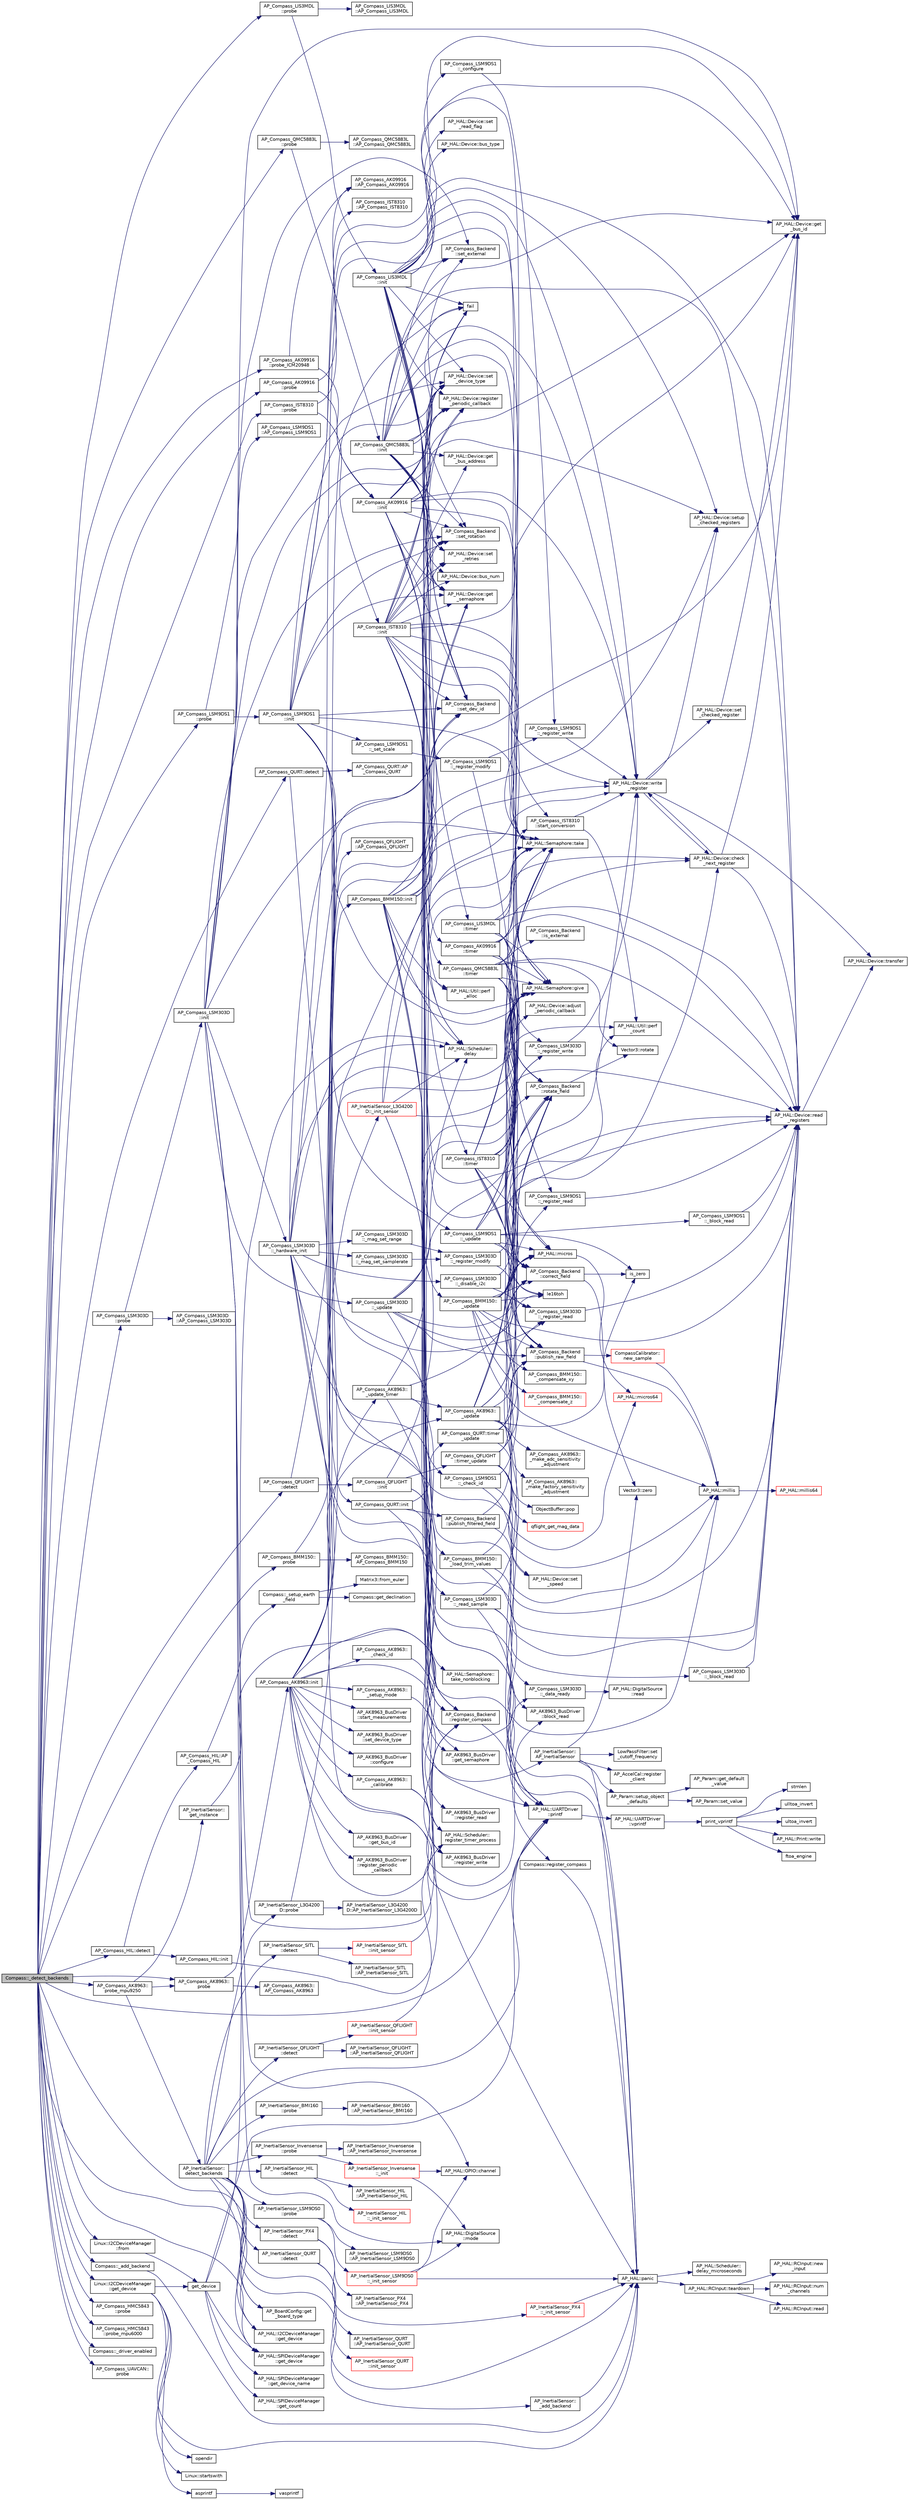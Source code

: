 digraph "Compass::_detect_backends"
{
 // INTERACTIVE_SVG=YES
  edge [fontname="Helvetica",fontsize="10",labelfontname="Helvetica",labelfontsize="10"];
  node [fontname="Helvetica",fontsize="10",shape=record];
  rankdir="LR";
  Node1 [label="Compass::_detect_backends",height=0.2,width=0.4,color="black", fillcolor="grey75", style="filled", fontcolor="black"];
  Node1 -> Node2 [color="midnightblue",fontsize="10",style="solid",fontname="Helvetica"];
  Node2 [label="Compass::_add_backend",height=0.2,width=0.4,color="black", fillcolor="white", style="filled",URL="$classCompass.html#ab943e9f79e8df83f2f125d1b025e7d0d"];
  Node2 -> Node3 [color="midnightblue",fontsize="10",style="solid",fontname="Helvetica"];
  Node3 [label="AP_HAL::panic",height=0.2,width=0.4,color="black", fillcolor="white", style="filled",URL="$namespaceAP__HAL.html#a71832f03d849a0c088f04fc98d3c8143"];
  Node3 -> Node4 [color="midnightblue",fontsize="10",style="solid",fontname="Helvetica"];
  Node4 [label="AP_HAL::RCInput::teardown",height=0.2,width=0.4,color="black", fillcolor="white", style="filled",URL="$classAP__HAL_1_1RCInput.html#a2bea13d38f2b9ae8bf5193a3a69f0a31"];
  Node4 -> Node5 [color="midnightblue",fontsize="10",style="solid",fontname="Helvetica"];
  Node5 [label="AP_HAL::RCInput::new\l_input",height=0.2,width=0.4,color="black", fillcolor="white", style="filled",URL="$classAP__HAL_1_1RCInput.html#aee1fade33080edef83dd7db0fad0f7da"];
  Node4 -> Node6 [color="midnightblue",fontsize="10",style="solid",fontname="Helvetica"];
  Node6 [label="AP_HAL::RCInput::num\l_channels",height=0.2,width=0.4,color="black", fillcolor="white", style="filled",URL="$classAP__HAL_1_1RCInput.html#ae55f959c6115c1f41783af3a2b6c4fcd"];
  Node4 -> Node7 [color="midnightblue",fontsize="10",style="solid",fontname="Helvetica"];
  Node7 [label="AP_HAL::RCInput::read",height=0.2,width=0.4,color="black", fillcolor="white", style="filled",URL="$classAP__HAL_1_1RCInput.html#a078fd7e6d2e6a899009ec674a8e03498"];
  Node3 -> Node8 [color="midnightblue",fontsize="10",style="solid",fontname="Helvetica"];
  Node8 [label="AP_HAL::Scheduler::\ldelay_microseconds",height=0.2,width=0.4,color="black", fillcolor="white", style="filled",URL="$classAP__HAL_1_1Scheduler.html#a78c4f1b1f192ac1c99544b6cc8f099b0"];
  Node1 -> Node9 [color="midnightblue",fontsize="10",style="solid",fontname="Helvetica"];
  Node9 [label="AP_Compass_HIL::detect",height=0.2,width=0.4,color="black", fillcolor="white", style="filled",URL="$classAP__Compass__HIL.html#ae4ae94f11b8c05de50076d85fbcef0f1"];
  Node9 -> Node10 [color="midnightblue",fontsize="10",style="solid",fontname="Helvetica"];
  Node10 [label="AP_Compass_HIL::AP\l_Compass_HIL",height=0.2,width=0.4,color="black", fillcolor="white", style="filled",URL="$classAP__Compass__HIL.html#a8f91dff3fcb563128bb78488edf074e5"];
  Node10 -> Node11 [color="midnightblue",fontsize="10",style="solid",fontname="Helvetica"];
  Node11 [label="Compass::_setup_earth\l_field",height=0.2,width=0.4,color="black", fillcolor="white", style="filled",URL="$classCompass.html#a0bc30e897c2c0c412120e1b1337bd1cb"];
  Node11 -> Node12 [color="midnightblue",fontsize="10",style="solid",fontname="Helvetica"];
  Node12 [label="Matrix3::from_euler",height=0.2,width=0.4,color="black", fillcolor="white", style="filled",URL="$classMatrix3.html#a62587bd216436f09f06b9e1330f84bc0"];
  Node11 -> Node13 [color="midnightblue",fontsize="10",style="solid",fontname="Helvetica"];
  Node13 [label="Compass::get_declination",height=0.2,width=0.4,color="black", fillcolor="white", style="filled",URL="$classCompass.html#a5051de1d15ee203600422235ab93c88c"];
  Node9 -> Node14 [color="midnightblue",fontsize="10",style="solid",fontname="Helvetica"];
  Node14 [label="AP_Compass_HIL::init",height=0.2,width=0.4,color="black", fillcolor="white", style="filled",URL="$classAP__Compass__HIL.html#af040b7e9ed9c04a61be51d2a0831d192"];
  Node14 -> Node15 [color="midnightblue",fontsize="10",style="solid",fontname="Helvetica"];
  Node15 [label="AP_Compass_Backend\l::register_compass",height=0.2,width=0.4,color="black", fillcolor="white", style="filled",URL="$classAP__Compass__Backend.html#aee0aed3dcceb809b122d2a0784f44593"];
  Node15 -> Node16 [color="midnightblue",fontsize="10",style="solid",fontname="Helvetica"];
  Node16 [label="Compass::register_compass",height=0.2,width=0.4,color="black", fillcolor="white", style="filled",URL="$classCompass.html#af1b5ea3ff42b02e04526d4be361a1ca1"];
  Node16 -> Node3 [color="midnightblue",fontsize="10",style="solid",fontname="Helvetica"];
  Node1 -> Node17 [color="midnightblue",fontsize="10",style="solid",fontname="Helvetica"];
  Node17 [label="AP_BoardConfig::get\l_board_type",height=0.2,width=0.4,color="black", fillcolor="white", style="filled",URL="$classAP__BoardConfig.html#a8a3185c191ab40fd95ceeadd8a5b0cf9"];
  Node1 -> Node18 [color="midnightblue",fontsize="10",style="solid",fontname="Helvetica"];
  Node18 [label="AP_Compass_HMC5843\l::probe",height=0.2,width=0.4,color="black", fillcolor="white", style="filled",URL="$classAP__Compass__HMC5843.html#a69e502918bfdd2d63fef8fa1b4805e60"];
  Node1 -> Node19 [color="midnightblue",fontsize="10",style="solid",fontname="Helvetica"];
  Node19 [label="AP_HAL::I2CDeviceManager\l::get_device",height=0.2,width=0.4,color="black", fillcolor="white", style="filled",URL="$classAP__HAL_1_1I2CDeviceManager.html#a28e5d1449e177f16962dd7ccc94df443"];
  Node1 -> Node20 [color="midnightblue",fontsize="10",style="solid",fontname="Helvetica"];
  Node20 [label="AP_Compass_QMC5883L\l::probe",height=0.2,width=0.4,color="black", fillcolor="white", style="filled",URL="$classAP__Compass__QMC5883L.html#a8d16780cb5efc48361818740d7a6b1ce"];
  Node20 -> Node21 [color="midnightblue",fontsize="10",style="solid",fontname="Helvetica"];
  Node21 [label="AP_Compass_QMC5883L\l::AP_Compass_QMC5883L",height=0.2,width=0.4,color="black", fillcolor="white", style="filled",URL="$classAP__Compass__QMC5883L.html#afc2872369754a4d3b0605e515b8262ed"];
  Node20 -> Node22 [color="midnightblue",fontsize="10",style="solid",fontname="Helvetica"];
  Node22 [label="AP_Compass_QMC5883L\l::init",height=0.2,width=0.4,color="black", fillcolor="white", style="filled",URL="$classAP__Compass__QMC5883L.html#ab9bfbc6e35c505a30635a0854e089816"];
  Node22 -> Node23 [color="midnightblue",fontsize="10",style="solid",fontname="Helvetica"];
  Node23 [label="AP_HAL::Device::get\l_semaphore",height=0.2,width=0.4,color="black", fillcolor="white", style="filled",URL="$classAP__HAL_1_1Device.html#a9cfca3d6c720115b4c77b21b64a2b8af"];
  Node22 -> Node24 [color="midnightblue",fontsize="10",style="solid",fontname="Helvetica"];
  Node24 [label="AP_HAL::Semaphore::take",height=0.2,width=0.4,color="black", fillcolor="white", style="filled",URL="$classAP__HAL_1_1Semaphore.html#abd3a0affad8bb211981a979f30386589"];
  Node22 -> Node25 [color="midnightblue",fontsize="10",style="solid",fontname="Helvetica"];
  Node25 [label="AP_HAL::Device::write\l_register",height=0.2,width=0.4,color="black", fillcolor="white", style="filled",URL="$classAP__HAL_1_1Device.html#a450d2427d58c09d75c8268f8b808c37b"];
  Node25 -> Node26 [color="midnightblue",fontsize="10",style="solid",fontname="Helvetica"];
  Node26 [label="AP_HAL::Device::set\l_checked_register",height=0.2,width=0.4,color="black", fillcolor="white", style="filled",URL="$classAP__HAL_1_1Device.html#a44b62acec2c1c5d8bf8b9c07f5fe7192"];
  Node26 -> Node27 [color="midnightblue",fontsize="10",style="solid",fontname="Helvetica"];
  Node27 [label="AP_HAL::Device::get\l_bus_id",height=0.2,width=0.4,color="black", fillcolor="white", style="filled",URL="$classAP__HAL_1_1Device.html#a682fd556614308cb02773e94ec8e4b26"];
  Node25 -> Node28 [color="midnightblue",fontsize="10",style="solid",fontname="Helvetica"];
  Node28 [label="AP_HAL::Device::transfer",height=0.2,width=0.4,color="black", fillcolor="white", style="filled",URL="$classAP__HAL_1_1Device.html#a2af24b5f93b678af718b65a606e538b0"];
  Node25 -> Node29 [color="midnightblue",fontsize="10",style="solid",fontname="Helvetica"];
  Node29 [label="AP_HAL::Device::setup\l_checked_registers",height=0.2,width=0.4,color="black", fillcolor="white", style="filled",URL="$classAP__HAL_1_1Device.html#a4bad879386bd93b7f2340bff1437d041"];
  Node25 -> Node30 [color="midnightblue",fontsize="10",style="solid",fontname="Helvetica"];
  Node30 [label="AP_HAL::Device::check\l_next_register",height=0.2,width=0.4,color="black", fillcolor="white", style="filled",URL="$classAP__HAL_1_1Device.html#a81202d89062b62f93bf8d13fa30a86d0"];
  Node30 -> Node31 [color="midnightblue",fontsize="10",style="solid",fontname="Helvetica"];
  Node31 [label="AP_HAL::Device::read\l_registers",height=0.2,width=0.4,color="black", fillcolor="white", style="filled",URL="$classAP__HAL_1_1Device.html#a66215f964cfb5c7421effdb88a749550"];
  Node31 -> Node28 [color="midnightblue",fontsize="10",style="solid",fontname="Helvetica"];
  Node30 -> Node27 [color="midnightblue",fontsize="10",style="solid",fontname="Helvetica"];
  Node30 -> Node25 [color="midnightblue",fontsize="10",style="solid",fontname="Helvetica"];
  Node22 -> Node32 [color="midnightblue",fontsize="10",style="solid",fontname="Helvetica"];
  Node32 [label="AP_HAL::Device::set\l_retries",height=0.2,width=0.4,color="black", fillcolor="white", style="filled",URL="$classAP__HAL_1_1Device.html#a871deca702e85b91191788a3415b50ca"];
  Node22 -> Node31 [color="midnightblue",fontsize="10",style="solid",fontname="Helvetica"];
  Node22 -> Node33 [color="midnightblue",fontsize="10",style="solid",fontname="Helvetica"];
  Node33 [label="fail",height=0.2,width=0.4,color="black", fillcolor="white", style="filled",URL="$eedump_8c.html#af09cfed2397fc1aeb1391db9b46ed605"];
  Node22 -> Node34 [color="midnightblue",fontsize="10",style="solid",fontname="Helvetica"];
  Node34 [label="AP_HAL::Semaphore::give",height=0.2,width=0.4,color="black", fillcolor="white", style="filled",URL="$classAP__HAL_1_1Semaphore.html#afcdbf03d5bea9d83037acc93bfaea7ce"];
  Node22 -> Node15 [color="midnightblue",fontsize="10",style="solid",fontname="Helvetica"];
  Node22 -> Node35 [color="midnightblue",fontsize="10",style="solid",fontname="Helvetica"];
  Node35 [label="AP_HAL::Device::bus_num",height=0.2,width=0.4,color="black", fillcolor="white", style="filled",URL="$classAP__HAL_1_1Device.html#a66ad6db2ed44e19a0777ef94be0a8561"];
  Node22 -> Node27 [color="midnightblue",fontsize="10",style="solid",fontname="Helvetica"];
  Node22 -> Node36 [color="midnightblue",fontsize="10",style="solid",fontname="Helvetica"];
  Node36 [label="AP_HAL::Device::get\l_bus_address",height=0.2,width=0.4,color="black", fillcolor="white", style="filled",URL="$classAP__HAL_1_1Device.html#a59d3cc81eb7f8a1ff2adc8821df75239"];
  Node22 -> Node37 [color="midnightblue",fontsize="10",style="solid",fontname="Helvetica"];
  Node37 [label="AP_Compass_Backend\l::set_rotation",height=0.2,width=0.4,color="black", fillcolor="white", style="filled",URL="$classAP__Compass__Backend.html#add649dcd93e0815716ab1c8ab9c23c41"];
  Node22 -> Node38 [color="midnightblue",fontsize="10",style="solid",fontname="Helvetica"];
  Node38 [label="AP_HAL::Device::set\l_device_type",height=0.2,width=0.4,color="black", fillcolor="white", style="filled",URL="$classAP__HAL_1_1Device.html#abfaea61b5effc35f48d6b30e1e995ea9"];
  Node22 -> Node39 [color="midnightblue",fontsize="10",style="solid",fontname="Helvetica"];
  Node39 [label="AP_Compass_Backend\l::set_dev_id",height=0.2,width=0.4,color="black", fillcolor="white", style="filled",URL="$classAP__Compass__Backend.html#a81a8f162131d1cd7a54d9fe52448d31f"];
  Node22 -> Node40 [color="midnightblue",fontsize="10",style="solid",fontname="Helvetica"];
  Node40 [label="AP_Compass_Backend\l::set_external",height=0.2,width=0.4,color="black", fillcolor="white", style="filled",URL="$classAP__Compass__Backend.html#a4c240d26d00dd5888fef16c22f1252c8"];
  Node22 -> Node41 [color="midnightblue",fontsize="10",style="solid",fontname="Helvetica"];
  Node41 [label="AP_HAL::Device::register\l_periodic_callback",height=0.2,width=0.4,color="black", fillcolor="white", style="filled",URL="$classAP__HAL_1_1Device.html#ab516a6ba589841ce07a5cc4ef599ac62"];
  Node22 -> Node42 [color="midnightblue",fontsize="10",style="solid",fontname="Helvetica"];
  Node42 [label="AP_Compass_QMC5883L\l::timer",height=0.2,width=0.4,color="black", fillcolor="white", style="filled",URL="$classAP__Compass__QMC5883L.html#ae5604bfb0238991f8e5b24796aa525ec"];
  Node42 -> Node31 [color="midnightblue",fontsize="10",style="solid",fontname="Helvetica"];
  Node42 -> Node43 [color="midnightblue",fontsize="10",style="solid",fontname="Helvetica"];
  Node43 [label="AP_HAL::micros",height=0.2,width=0.4,color="black", fillcolor="white", style="filled",URL="$namespaceAP__HAL.html#a8293355e35887733b1fd151aef08a787"];
  Node43 -> Node44 [color="midnightblue",fontsize="10",style="solid",fontname="Helvetica"];
  Node44 [label="AP_HAL::micros64",height=0.2,width=0.4,color="red", fillcolor="white", style="filled",URL="$namespaceAP__HAL.html#a7aa0ce7625c9680e30ff4a99940907a5"];
  Node42 -> Node45 [color="midnightblue",fontsize="10",style="solid",fontname="Helvetica"];
  Node45 [label="le16toh",height=0.2,width=0.4,color="black", fillcolor="white", style="filled",URL="$sparse-endian_8h.html#aac44081a8b38d989b76dc3020c5215c4"];
  Node42 -> Node46 [color="midnightblue",fontsize="10",style="solid",fontname="Helvetica"];
  Node46 [label="AP_Compass_Backend\l::is_external",height=0.2,width=0.4,color="black", fillcolor="white", style="filled",URL="$classAP__Compass__Backend.html#ab8e0e7212c2e227160ade40887205502"];
  Node42 -> Node47 [color="midnightblue",fontsize="10",style="solid",fontname="Helvetica"];
  Node47 [label="Vector3::rotate",height=0.2,width=0.4,color="black", fillcolor="white", style="filled",URL="$classVector3.html#a53d5701ae2db9492944550927279b7b8"];
  Node42 -> Node48 [color="midnightblue",fontsize="10",style="solid",fontname="Helvetica"];
  Node48 [label="AP_Compass_Backend\l::rotate_field",height=0.2,width=0.4,color="black", fillcolor="white", style="filled",URL="$classAP__Compass__Backend.html#aeb969f8d3b9e2baf54606f4dcc453821"];
  Node48 -> Node47 [color="midnightblue",fontsize="10",style="solid",fontname="Helvetica"];
  Node42 -> Node49 [color="midnightblue",fontsize="10",style="solid",fontname="Helvetica"];
  Node49 [label="AP_Compass_Backend\l::publish_raw_field",height=0.2,width=0.4,color="black", fillcolor="white", style="filled",URL="$classAP__Compass__Backend.html#ab7b0a43b8bfefe376092c2733bd69e4d"];
  Node49 -> Node50 [color="midnightblue",fontsize="10",style="solid",fontname="Helvetica"];
  Node50 [label="AP_HAL::millis",height=0.2,width=0.4,color="black", fillcolor="white", style="filled",URL="$namespaceAP__HAL.html#a77dffbb18891996280308e21316ec186"];
  Node50 -> Node51 [color="midnightblue",fontsize="10",style="solid",fontname="Helvetica"];
  Node51 [label="AP_HAL::millis64",height=0.2,width=0.4,color="red", fillcolor="white", style="filled",URL="$namespaceAP__HAL.html#a59336c5fceaf28a76d1df1581a87a25d"];
  Node49 -> Node52 [color="midnightblue",fontsize="10",style="solid",fontname="Helvetica"];
  Node52 [label="CompassCalibrator::\lnew_sample",height=0.2,width=0.4,color="red", fillcolor="white", style="filled",URL="$classCompassCalibrator.html#a6c7c445f97797add8279be5f7c2e112b"];
  Node52 -> Node50 [color="midnightblue",fontsize="10",style="solid",fontname="Helvetica"];
  Node42 -> Node53 [color="midnightblue",fontsize="10",style="solid",fontname="Helvetica"];
  Node53 [label="AP_Compass_Backend\l::correct_field",height=0.2,width=0.4,color="black", fillcolor="white", style="filled",URL="$classAP__Compass__Backend.html#a92da085c367cf2a95ca9b52cc5cb65ce"];
  Node53 -> Node54 [color="midnightblue",fontsize="10",style="solid",fontname="Helvetica"];
  Node54 [label="is_zero",height=0.2,width=0.4,color="black", fillcolor="white", style="filled",URL="$AP__Math_8h.html#a2a12cce483e9b870da70d30406d82c60"];
  Node53 -> Node55 [color="midnightblue",fontsize="10",style="solid",fontname="Helvetica"];
  Node55 [label="Vector3::zero",height=0.2,width=0.4,color="black", fillcolor="white", style="filled",URL="$classVector3.html#adf1769d5ee5df2f8585df2f540fa5efe"];
  Node42 -> Node24 [color="midnightblue",fontsize="10",style="solid",fontname="Helvetica"];
  Node42 -> Node34 [color="midnightblue",fontsize="10",style="solid",fontname="Helvetica"];
  Node1 -> Node56 [color="midnightblue",fontsize="10",style="solid",fontname="Helvetica"];
  Node56 [label="AP_Compass_AK09916\l::probe_ICM20948",height=0.2,width=0.4,color="black", fillcolor="white", style="filled",URL="$classAP__Compass__AK09916.html#ad8fa94ee3e17255690eb35e82bf41539"];
  Node56 -> Node57 [color="midnightblue",fontsize="10",style="solid",fontname="Helvetica"];
  Node57 [label="AP_Compass_AK09916\l::AP_Compass_AK09916",height=0.2,width=0.4,color="black", fillcolor="white", style="filled",URL="$classAP__Compass__AK09916.html#a266e606cca3c24f07272ffe9ce089523"];
  Node56 -> Node58 [color="midnightblue",fontsize="10",style="solid",fontname="Helvetica"];
  Node58 [label="AP_Compass_AK09916\l::init",height=0.2,width=0.4,color="black", fillcolor="white", style="filled",URL="$classAP__Compass__AK09916.html#a7240a628a11bd78a3f96e1f91ea82eef"];
  Node58 -> Node23 [color="midnightblue",fontsize="10",style="solid",fontname="Helvetica"];
  Node58 -> Node24 [color="midnightblue",fontsize="10",style="solid",fontname="Helvetica"];
  Node58 -> Node31 [color="midnightblue",fontsize="10",style="solid",fontname="Helvetica"];
  Node58 -> Node33 [color="midnightblue",fontsize="10",style="solid",fontname="Helvetica"];
  Node58 -> Node25 [color="midnightblue",fontsize="10",style="solid",fontname="Helvetica"];
  Node58 -> Node59 [color="midnightblue",fontsize="10",style="solid",fontname="Helvetica"];
  Node59 [label="AP_HAL::Scheduler::\ldelay",height=0.2,width=0.4,color="black", fillcolor="white", style="filled",URL="$classAP__HAL_1_1Scheduler.html#ab3175e2e6223ccfe82f957e41cc12b26"];
  Node58 -> Node29 [color="midnightblue",fontsize="10",style="solid",fontname="Helvetica"];
  Node58 -> Node34 [color="midnightblue",fontsize="10",style="solid",fontname="Helvetica"];
  Node58 -> Node15 [color="midnightblue",fontsize="10",style="solid",fontname="Helvetica"];
  Node58 -> Node27 [color="midnightblue",fontsize="10",style="solid",fontname="Helvetica"];
  Node58 -> Node37 [color="midnightblue",fontsize="10",style="solid",fontname="Helvetica"];
  Node58 -> Node40 [color="midnightblue",fontsize="10",style="solid",fontname="Helvetica"];
  Node58 -> Node38 [color="midnightblue",fontsize="10",style="solid",fontname="Helvetica"];
  Node58 -> Node39 [color="midnightblue",fontsize="10",style="solid",fontname="Helvetica"];
  Node58 -> Node41 [color="midnightblue",fontsize="10",style="solid",fontname="Helvetica"];
  Node58 -> Node60 [color="midnightblue",fontsize="10",style="solid",fontname="Helvetica"];
  Node60 [label="AP_Compass_AK09916\l::timer",height=0.2,width=0.4,color="black", fillcolor="white", style="filled",URL="$classAP__Compass__AK09916.html#ae6bd8629cc152f0b265fa83a3e35f4e1"];
  Node60 -> Node31 [color="midnightblue",fontsize="10",style="solid",fontname="Helvetica"];
  Node60 -> Node48 [color="midnightblue",fontsize="10",style="solid",fontname="Helvetica"];
  Node60 -> Node49 [color="midnightblue",fontsize="10",style="solid",fontname="Helvetica"];
  Node60 -> Node43 [color="midnightblue",fontsize="10",style="solid",fontname="Helvetica"];
  Node60 -> Node53 [color="midnightblue",fontsize="10",style="solid",fontname="Helvetica"];
  Node60 -> Node24 [color="midnightblue",fontsize="10",style="solid",fontname="Helvetica"];
  Node60 -> Node34 [color="midnightblue",fontsize="10",style="solid",fontname="Helvetica"];
  Node60 -> Node30 [color="midnightblue",fontsize="10",style="solid",fontname="Helvetica"];
  Node1 -> Node61 [color="midnightblue",fontsize="10",style="solid",fontname="Helvetica"];
  Node61 [label="AP_Compass_LIS3MDL\l::probe",height=0.2,width=0.4,color="black", fillcolor="white", style="filled",URL="$classAP__Compass__LIS3MDL.html#a3a02819439f72777ae9e473bb842a8da"];
  Node61 -> Node62 [color="midnightblue",fontsize="10",style="solid",fontname="Helvetica"];
  Node62 [label="AP_Compass_LIS3MDL\l::AP_Compass_LIS3MDL",height=0.2,width=0.4,color="black", fillcolor="white", style="filled",URL="$classAP__Compass__LIS3MDL.html#a1a431c74cbb1283efecc8fecb29efe7a"];
  Node61 -> Node63 [color="midnightblue",fontsize="10",style="solid",fontname="Helvetica"];
  Node63 [label="AP_Compass_LIS3MDL\l::init",height=0.2,width=0.4,color="black", fillcolor="white", style="filled",URL="$classAP__Compass__LIS3MDL.html#ae0f968aaaca6d635f4e815f7e3e81487"];
  Node63 -> Node23 [color="midnightblue",fontsize="10",style="solid",fontname="Helvetica"];
  Node63 -> Node24 [color="midnightblue",fontsize="10",style="solid",fontname="Helvetica"];
  Node63 -> Node64 [color="midnightblue",fontsize="10",style="solid",fontname="Helvetica"];
  Node64 [label="AP_HAL::Device::bus_type",height=0.2,width=0.4,color="black", fillcolor="white", style="filled",URL="$classAP__HAL_1_1Device.html#a0e51c1247cf5f1ed2d689263d9c48eae"];
  Node63 -> Node65 [color="midnightblue",fontsize="10",style="solid",fontname="Helvetica"];
  Node65 [label="AP_HAL::Device::set\l_read_flag",height=0.2,width=0.4,color="black", fillcolor="white", style="filled",URL="$classAP__HAL_1_1Device.html#a6c8b7e6a3f0370d19a1c7868a36a5363"];
  Node63 -> Node32 [color="midnightblue",fontsize="10",style="solid",fontname="Helvetica"];
  Node63 -> Node31 [color="midnightblue",fontsize="10",style="solid",fontname="Helvetica"];
  Node63 -> Node33 [color="midnightblue",fontsize="10",style="solid",fontname="Helvetica"];
  Node63 -> Node29 [color="midnightblue",fontsize="10",style="solid",fontname="Helvetica"];
  Node63 -> Node25 [color="midnightblue",fontsize="10",style="solid",fontname="Helvetica"];
  Node63 -> Node34 [color="midnightblue",fontsize="10",style="solid",fontname="Helvetica"];
  Node63 -> Node15 [color="midnightblue",fontsize="10",style="solid",fontname="Helvetica"];
  Node63 -> Node27 [color="midnightblue",fontsize="10",style="solid",fontname="Helvetica"];
  Node63 -> Node37 [color="midnightblue",fontsize="10",style="solid",fontname="Helvetica"];
  Node63 -> Node40 [color="midnightblue",fontsize="10",style="solid",fontname="Helvetica"];
  Node63 -> Node38 [color="midnightblue",fontsize="10",style="solid",fontname="Helvetica"];
  Node63 -> Node39 [color="midnightblue",fontsize="10",style="solid",fontname="Helvetica"];
  Node63 -> Node41 [color="midnightblue",fontsize="10",style="solid",fontname="Helvetica"];
  Node63 -> Node66 [color="midnightblue",fontsize="10",style="solid",fontname="Helvetica"];
  Node66 [label="AP_Compass_LIS3MDL\l::timer",height=0.2,width=0.4,color="black", fillcolor="white", style="filled",URL="$classAP__Compass__LIS3MDL.html#af4afe8219a9949b452417d5fd87e8c04"];
  Node66 -> Node31 [color="midnightblue",fontsize="10",style="solid",fontname="Helvetica"];
  Node66 -> Node48 [color="midnightblue",fontsize="10",style="solid",fontname="Helvetica"];
  Node66 -> Node49 [color="midnightblue",fontsize="10",style="solid",fontname="Helvetica"];
  Node66 -> Node43 [color="midnightblue",fontsize="10",style="solid",fontname="Helvetica"];
  Node66 -> Node53 [color="midnightblue",fontsize="10",style="solid",fontname="Helvetica"];
  Node66 -> Node24 [color="midnightblue",fontsize="10",style="solid",fontname="Helvetica"];
  Node66 -> Node34 [color="midnightblue",fontsize="10",style="solid",fontname="Helvetica"];
  Node66 -> Node30 [color="midnightblue",fontsize="10",style="solid",fontname="Helvetica"];
  Node1 -> Node67 [color="midnightblue",fontsize="10",style="solid",fontname="Helvetica"];
  Node67 [label="AP_Compass_AK09916\l::probe",height=0.2,width=0.4,color="black", fillcolor="white", style="filled",URL="$classAP__Compass__AK09916.html#a45fd8871f89d4a69f8e7a9305f77071a"];
  Node67 -> Node57 [color="midnightblue",fontsize="10",style="solid",fontname="Helvetica"];
  Node67 -> Node58 [color="midnightblue",fontsize="10",style="solid",fontname="Helvetica"];
  Node1 -> Node68 [color="midnightblue",fontsize="10",style="solid",fontname="Helvetica"];
  Node68 [label="AP_Compass_IST8310\l::probe",height=0.2,width=0.4,color="black", fillcolor="white", style="filled",URL="$classAP__Compass__IST8310.html#a47a975eb1b32ebacde69f65e1fc6d653"];
  Node68 -> Node69 [color="midnightblue",fontsize="10",style="solid",fontname="Helvetica"];
  Node69 [label="AP_Compass_IST8310\l::AP_Compass_IST8310",height=0.2,width=0.4,color="black", fillcolor="white", style="filled",URL="$classAP__Compass__IST8310.html#a4770554ee24d40c3baf40bdd545daa04"];
  Node68 -> Node70 [color="midnightblue",fontsize="10",style="solid",fontname="Helvetica"];
  Node70 [label="AP_Compass_IST8310\l::init",height=0.2,width=0.4,color="black", fillcolor="white", style="filled",URL="$classAP__Compass__IST8310.html#a58e4620d77a0d55d8b73fdd01a5f6cca"];
  Node70 -> Node23 [color="midnightblue",fontsize="10",style="solid",fontname="Helvetica"];
  Node70 -> Node24 [color="midnightblue",fontsize="10",style="solid",fontname="Helvetica"];
  Node70 -> Node32 [color="midnightblue",fontsize="10",style="solid",fontname="Helvetica"];
  Node70 -> Node31 [color="midnightblue",fontsize="10",style="solid",fontname="Helvetica"];
  Node70 -> Node33 [color="midnightblue",fontsize="10",style="solid",fontname="Helvetica"];
  Node70 -> Node25 [color="midnightblue",fontsize="10",style="solid",fontname="Helvetica"];
  Node70 -> Node59 [color="midnightblue",fontsize="10",style="solid",fontname="Helvetica"];
  Node70 -> Node71 [color="midnightblue",fontsize="10",style="solid",fontname="Helvetica"];
  Node71 [label="AP_Compass_IST8310\l::start_conversion",height=0.2,width=0.4,color="black", fillcolor="white", style="filled",URL="$classAP__Compass__IST8310.html#aeb42b24d8c90523087e1d423fa83badd"];
  Node71 -> Node25 [color="midnightblue",fontsize="10",style="solid",fontname="Helvetica"];
  Node71 -> Node72 [color="midnightblue",fontsize="10",style="solid",fontname="Helvetica"];
  Node72 [label="AP_HAL::Util::perf\l_count",height=0.2,width=0.4,color="black", fillcolor="white", style="filled",URL="$classAP__HAL_1_1Util.html#a248bf8c9f3b49ec528220888623b2465"];
  Node70 -> Node34 [color="midnightblue",fontsize="10",style="solid",fontname="Helvetica"];
  Node70 -> Node15 [color="midnightblue",fontsize="10",style="solid",fontname="Helvetica"];
  Node70 -> Node35 [color="midnightblue",fontsize="10",style="solid",fontname="Helvetica"];
  Node70 -> Node27 [color="midnightblue",fontsize="10",style="solid",fontname="Helvetica"];
  Node70 -> Node36 [color="midnightblue",fontsize="10",style="solid",fontname="Helvetica"];
  Node70 -> Node37 [color="midnightblue",fontsize="10",style="solid",fontname="Helvetica"];
  Node70 -> Node38 [color="midnightblue",fontsize="10",style="solid",fontname="Helvetica"];
  Node70 -> Node39 [color="midnightblue",fontsize="10",style="solid",fontname="Helvetica"];
  Node70 -> Node41 [color="midnightblue",fontsize="10",style="solid",fontname="Helvetica"];
  Node70 -> Node73 [color="midnightblue",fontsize="10",style="solid",fontname="Helvetica"];
  Node73 [label="AP_Compass_IST8310\l::timer",height=0.2,width=0.4,color="black", fillcolor="white", style="filled",URL="$classAP__Compass__IST8310.html#a546ca67c4cc8055caf14f684278b2e15"];
  Node73 -> Node71 [color="midnightblue",fontsize="10",style="solid",fontname="Helvetica"];
  Node73 -> Node31 [color="midnightblue",fontsize="10",style="solid",fontname="Helvetica"];
  Node73 -> Node72 [color="midnightblue",fontsize="10",style="solid",fontname="Helvetica"];
  Node73 -> Node43 [color="midnightblue",fontsize="10",style="solid",fontname="Helvetica"];
  Node73 -> Node74 [color="midnightblue",fontsize="10",style="solid",fontname="Helvetica"];
  Node74 [label="AP_HAL::Device::adjust\l_periodic_callback",height=0.2,width=0.4,color="black", fillcolor="white", style="filled",URL="$classAP__HAL_1_1Device.html#aec95eac419de6e1d4812a303855c40be"];
  Node73 -> Node45 [color="midnightblue",fontsize="10",style="solid",fontname="Helvetica"];
  Node73 -> Node48 [color="midnightblue",fontsize="10",style="solid",fontname="Helvetica"];
  Node73 -> Node49 [color="midnightblue",fontsize="10",style="solid",fontname="Helvetica"];
  Node73 -> Node53 [color="midnightblue",fontsize="10",style="solid",fontname="Helvetica"];
  Node73 -> Node24 [color="midnightblue",fontsize="10",style="solid",fontname="Helvetica"];
  Node73 -> Node34 [color="midnightblue",fontsize="10",style="solid",fontname="Helvetica"];
  Node70 -> Node75 [color="midnightblue",fontsize="10",style="solid",fontname="Helvetica"];
  Node75 [label="AP_HAL::Util::perf\l_alloc",height=0.2,width=0.4,color="black", fillcolor="white", style="filled",URL="$classAP__HAL_1_1Util.html#a6b7f7ba5272a4a2f7ae352fe35af90e1"];
  Node1 -> Node76 [color="midnightblue",fontsize="10",style="solid",fontname="Helvetica"];
  Node76 [label="AP_HAL::SPIDeviceManager\l::get_device",height=0.2,width=0.4,color="black", fillcolor="white", style="filled",URL="$classAP__HAL_1_1SPIDeviceManager.html#a84c4a9ff2ae0cdaa9a0bc8a3f0939893"];
  Node1 -> Node77 [color="midnightblue",fontsize="10",style="solid",fontname="Helvetica"];
  Node77 [label="AP_Compass_LSM303D\l::probe",height=0.2,width=0.4,color="black", fillcolor="white", style="filled",URL="$classAP__Compass__LSM303D.html#a4e6c6fa0cdf465855806d8fc47a5c1d0"];
  Node77 -> Node78 [color="midnightblue",fontsize="10",style="solid",fontname="Helvetica"];
  Node78 [label="AP_Compass_LSM303D\l::AP_Compass_LSM303D",height=0.2,width=0.4,color="black", fillcolor="white", style="filled",URL="$classAP__Compass__LSM303D.html#a64d4c54f039661c5ef9e72ac2acf834c"];
  Node77 -> Node79 [color="midnightblue",fontsize="10",style="solid",fontname="Helvetica"];
  Node79 [label="AP_Compass_LSM303D\l::init",height=0.2,width=0.4,color="black", fillcolor="white", style="filled",URL="$classAP__Compass__LSM303D.html#a8a56627c6487fbc701c4865f48e3edf4"];
  Node79 -> Node80 [color="midnightblue",fontsize="10",style="solid",fontname="Helvetica"];
  Node80 [label="AP_HAL::GPIO::channel",height=0.2,width=0.4,color="black", fillcolor="white", style="filled",URL="$classAP__HAL_1_1GPIO.html#a4e8955091af056240f447b68b76725bb"];
  Node79 -> Node81 [color="midnightblue",fontsize="10",style="solid",fontname="Helvetica"];
  Node81 [label="AP_HAL::DigitalSource\l::mode",height=0.2,width=0.4,color="black", fillcolor="white", style="filled",URL="$classAP__HAL_1_1DigitalSource.html#af16b96dab1499f30659a1fd892df6c2d"];
  Node79 -> Node82 [color="midnightblue",fontsize="10",style="solid",fontname="Helvetica"];
  Node82 [label="AP_Compass_LSM303D\l::_hardware_init",height=0.2,width=0.4,color="black", fillcolor="white", style="filled",URL="$classAP__Compass__LSM303D.html#ae6ae752e293784469ac821115832be7a"];
  Node82 -> Node23 [color="midnightblue",fontsize="10",style="solid",fontname="Helvetica"];
  Node82 -> Node24 [color="midnightblue",fontsize="10",style="solid",fontname="Helvetica"];
  Node82 -> Node3 [color="midnightblue",fontsize="10",style="solid",fontname="Helvetica"];
  Node82 -> Node83 [color="midnightblue",fontsize="10",style="solid",fontname="Helvetica"];
  Node83 [label="AP_HAL::Device::set\l_speed",height=0.2,width=0.4,color="black", fillcolor="white", style="filled",URL="$classAP__HAL_1_1Device.html#ab8df2848215253ccd70298be7bb52339"];
  Node82 -> Node84 [color="midnightblue",fontsize="10",style="solid",fontname="Helvetica"];
  Node84 [label="AP_Compass_LSM303D\l::_register_read",height=0.2,width=0.4,color="black", fillcolor="white", style="filled",URL="$classAP__Compass__LSM303D.html#ad541ac234e64a2b33a93c37247244706"];
  Node84 -> Node31 [color="midnightblue",fontsize="10",style="solid",fontname="Helvetica"];
  Node82 -> Node85 [color="midnightblue",fontsize="10",style="solid",fontname="Helvetica"];
  Node85 [label="AP_HAL::UARTDriver\l::printf",height=0.2,width=0.4,color="black", fillcolor="white", style="filled",URL="$classAP__HAL_1_1UARTDriver.html#a6ceedc792594e59fc7d80b39a435f027"];
  Node85 -> Node86 [color="midnightblue",fontsize="10",style="solid",fontname="Helvetica"];
  Node86 [label="AP_HAL::UARTDriver\l::vprintf",height=0.2,width=0.4,color="black", fillcolor="white", style="filled",URL="$classAP__HAL_1_1UARTDriver.html#aa8abfb6d6641299472c29ac1edde559f"];
  Node86 -> Node87 [color="midnightblue",fontsize="10",style="solid",fontname="Helvetica"];
  Node87 [label="print_vprintf",height=0.2,width=0.4,color="black", fillcolor="white", style="filled",URL="$print__vprintf_8cpp.html#a1534eaeab54696df96975b56d9f49212"];
  Node87 -> Node88 [color="midnightblue",fontsize="10",style="solid",fontname="Helvetica"];
  Node88 [label="AP_HAL::Print::write",height=0.2,width=0.4,color="black", fillcolor="white", style="filled",URL="$classAP__HAL_1_1Print.html#acc65391952a43334f8f5c9bef341f501"];
  Node87 -> Node89 [color="midnightblue",fontsize="10",style="solid",fontname="Helvetica"];
  Node89 [label="ftoa_engine",height=0.2,width=0.4,color="black", fillcolor="white", style="filled",URL="$ftoa__engine_8cpp.html#a1c28234da8f20b43c85890d4bb452947"];
  Node87 -> Node90 [color="midnightblue",fontsize="10",style="solid",fontname="Helvetica"];
  Node90 [label="strnlen",height=0.2,width=0.4,color="black", fillcolor="white", style="filled",URL="$replace_8cpp.html#a880bcc7b85a09e6254691bebd5344b51"];
  Node87 -> Node91 [color="midnightblue",fontsize="10",style="solid",fontname="Helvetica"];
  Node91 [label="ulltoa_invert",height=0.2,width=0.4,color="black", fillcolor="white", style="filled",URL="$utoa__invert_8cpp.html#a34926f552460b47c414ec4d83b32815c"];
  Node87 -> Node92 [color="midnightblue",fontsize="10",style="solid",fontname="Helvetica"];
  Node92 [label="ultoa_invert",height=0.2,width=0.4,color="black", fillcolor="white", style="filled",URL="$utoa__invert_8cpp.html#a5d99bba8e697c1e11da489d88fca8559"];
  Node82 -> Node93 [color="midnightblue",fontsize="10",style="solid",fontname="Helvetica"];
  Node93 [label="AP_Compass_LSM303D\l::_disable_i2c",height=0.2,width=0.4,color="black", fillcolor="white", style="filled",URL="$classAP__Compass__LSM303D.html#a1635b5f5fa18ced78dd1cd49b8aaa88c"];
  Node93 -> Node84 [color="midnightblue",fontsize="10",style="solid",fontname="Helvetica"];
  Node93 -> Node94 [color="midnightblue",fontsize="10",style="solid",fontname="Helvetica"];
  Node94 [label="AP_Compass_LSM303D\l::_register_write",height=0.2,width=0.4,color="black", fillcolor="white", style="filled",URL="$classAP__Compass__LSM303D.html#a130b1d10a738b5fe199cccee387fdc22"];
  Node94 -> Node25 [color="midnightblue",fontsize="10",style="solid",fontname="Helvetica"];
  Node82 -> Node94 [color="midnightblue",fontsize="10",style="solid",fontname="Helvetica"];
  Node82 -> Node95 [color="midnightblue",fontsize="10",style="solid",fontname="Helvetica"];
  Node95 [label="AP_Compass_LSM303D\l::_mag_set_range",height=0.2,width=0.4,color="black", fillcolor="white", style="filled",URL="$classAP__Compass__LSM303D.html#a76ec7361952f1ba74e237bb5225ad245"];
  Node95 -> Node96 [color="midnightblue",fontsize="10",style="solid",fontname="Helvetica"];
  Node96 [label="AP_Compass_LSM303D\l::_register_modify",height=0.2,width=0.4,color="black", fillcolor="white", style="filled",URL="$classAP__Compass__LSM303D.html#afcc5fea0baa9464a78289370c59248a8"];
  Node96 -> Node84 [color="midnightblue",fontsize="10",style="solid",fontname="Helvetica"];
  Node96 -> Node94 [color="midnightblue",fontsize="10",style="solid",fontname="Helvetica"];
  Node82 -> Node97 [color="midnightblue",fontsize="10",style="solid",fontname="Helvetica"];
  Node97 [label="AP_Compass_LSM303D\l::_mag_set_samplerate",height=0.2,width=0.4,color="black", fillcolor="white", style="filled",URL="$classAP__Compass__LSM303D.html#a522c65ec81abba75b1450ffcb1e8fa6e"];
  Node97 -> Node96 [color="midnightblue",fontsize="10",style="solid",fontname="Helvetica"];
  Node82 -> Node59 [color="midnightblue",fontsize="10",style="solid",fontname="Helvetica"];
  Node82 -> Node98 [color="midnightblue",fontsize="10",style="solid",fontname="Helvetica"];
  Node98 [label="AP_Compass_LSM303D\l::_data_ready",height=0.2,width=0.4,color="black", fillcolor="white", style="filled",URL="$classAP__Compass__LSM303D.html#a0a4c3e32fdf4a686152681e6678d432f"];
  Node98 -> Node99 [color="midnightblue",fontsize="10",style="solid",fontname="Helvetica"];
  Node99 [label="AP_HAL::DigitalSource\l::read",height=0.2,width=0.4,color="black", fillcolor="white", style="filled",URL="$classAP__HAL_1_1DigitalSource.html#a6d155c0e1088e7b045b075c34bc2a13e"];
  Node82 -> Node34 [color="midnightblue",fontsize="10",style="solid",fontname="Helvetica"];
  Node79 -> Node15 [color="midnightblue",fontsize="10",style="solid",fontname="Helvetica"];
  Node79 -> Node37 [color="midnightblue",fontsize="10",style="solid",fontname="Helvetica"];
  Node79 -> Node38 [color="midnightblue",fontsize="10",style="solid",fontname="Helvetica"];
  Node79 -> Node39 [color="midnightblue",fontsize="10",style="solid",fontname="Helvetica"];
  Node79 -> Node27 [color="midnightblue",fontsize="10",style="solid",fontname="Helvetica"];
  Node79 -> Node40 [color="midnightblue",fontsize="10",style="solid",fontname="Helvetica"];
  Node79 -> Node41 [color="midnightblue",fontsize="10",style="solid",fontname="Helvetica"];
  Node79 -> Node100 [color="midnightblue",fontsize="10",style="solid",fontname="Helvetica"];
  Node100 [label="AP_Compass_LSM303D\l::_update",height=0.2,width=0.4,color="black", fillcolor="white", style="filled",URL="$classAP__Compass__LSM303D.html#a2ab7677dcc887ecc3ba926d1122ffb2e"];
  Node100 -> Node101 [color="midnightblue",fontsize="10",style="solid",fontname="Helvetica"];
  Node101 [label="AP_Compass_LSM303D\l::_read_sample",height=0.2,width=0.4,color="black", fillcolor="white", style="filled",URL="$classAP__Compass__LSM303D.html#a1720c26ac33ca84858451927adb75350"];
  Node101 -> Node84 [color="midnightblue",fontsize="10",style="solid",fontname="Helvetica"];
  Node101 -> Node85 [color="midnightblue",fontsize="10",style="solid",fontname="Helvetica"];
  Node101 -> Node98 [color="midnightblue",fontsize="10",style="solid",fontname="Helvetica"];
  Node101 -> Node102 [color="midnightblue",fontsize="10",style="solid",fontname="Helvetica"];
  Node102 [label="AP_Compass_LSM303D\l::_block_read",height=0.2,width=0.4,color="black", fillcolor="white", style="filled",URL="$classAP__Compass__LSM303D.html#a0c1045d52b699fe2699e175b62561d39"];
  Node102 -> Node31 [color="midnightblue",fontsize="10",style="solid",fontname="Helvetica"];
  Node100 -> Node48 [color="midnightblue",fontsize="10",style="solid",fontname="Helvetica"];
  Node100 -> Node49 [color="midnightblue",fontsize="10",style="solid",fontname="Helvetica"];
  Node100 -> Node43 [color="midnightblue",fontsize="10",style="solid",fontname="Helvetica"];
  Node100 -> Node53 [color="midnightblue",fontsize="10",style="solid",fontname="Helvetica"];
  Node100 -> Node24 [color="midnightblue",fontsize="10",style="solid",fontname="Helvetica"];
  Node100 -> Node34 [color="midnightblue",fontsize="10",style="solid",fontname="Helvetica"];
  Node1 -> Node103 [color="midnightblue",fontsize="10",style="solid",fontname="Helvetica"];
  Node103 [label="AP_Compass_AK8963::\lprobe_mpu9250",height=0.2,width=0.4,color="black", fillcolor="white", style="filled",URL="$classAP__Compass__AK8963.html#ade5c3fa84cb0026597de2641ea373274"];
  Node103 -> Node104 [color="midnightblue",fontsize="10",style="solid",fontname="Helvetica"];
  Node104 [label="AP_InertialSensor::\lget_instance",height=0.2,width=0.4,color="black", fillcolor="white", style="filled",URL="$classAP__InertialSensor.html#a2b206efafbcc14f62bf6cf121eaca780"];
  Node104 -> Node105 [color="midnightblue",fontsize="10",style="solid",fontname="Helvetica"];
  Node105 [label="AP_InertialSensor::\lAP_InertialSensor",height=0.2,width=0.4,color="black", fillcolor="white", style="filled",URL="$classAP__InertialSensor.html#affc63e7edc9be1b0e128b8da3b8a24a5"];
  Node105 -> Node3 [color="midnightblue",fontsize="10",style="solid",fontname="Helvetica"];
  Node105 -> Node106 [color="midnightblue",fontsize="10",style="solid",fontname="Helvetica"];
  Node106 [label="AP_Param::setup_object\l_defaults",height=0.2,width=0.4,color="black", fillcolor="white", style="filled",URL="$classAP__Param.html#a5f6dcfce1c0a79cf5bd81283e22f3201"];
  Node106 -> Node107 [color="midnightblue",fontsize="10",style="solid",fontname="Helvetica"];
  Node107 [label="AP_Param::set_value",height=0.2,width=0.4,color="black", fillcolor="white", style="filled",URL="$classAP__Param.html#acd4b14f793c37f162e298761d2155ca6"];
  Node106 -> Node108 [color="midnightblue",fontsize="10",style="solid",fontname="Helvetica"];
  Node108 [label="AP_Param::get_default\l_value",height=0.2,width=0.4,color="black", fillcolor="white", style="filled",URL="$classAP__Param.html#a7535a9b529dae326dcebb6be33dbbe9a"];
  Node105 -> Node55 [color="midnightblue",fontsize="10",style="solid",fontname="Helvetica"];
  Node105 -> Node109 [color="midnightblue",fontsize="10",style="solid",fontname="Helvetica"];
  Node109 [label="LowPassFilter::set\l_cutoff_frequency",height=0.2,width=0.4,color="black", fillcolor="white", style="filled",URL="$classLowPassFilter.html#a1cc5016de137b01080fa0a6fa7fe53cd"];
  Node105 -> Node110 [color="midnightblue",fontsize="10",style="solid",fontname="Helvetica"];
  Node110 [label="AP_AccelCal::register\l_client",height=0.2,width=0.4,color="black", fillcolor="white", style="filled",URL="$classAP__AccelCal.html#a6ecd2cc4987ebcec35f59a538a131ace"];
  Node103 -> Node111 [color="midnightblue",fontsize="10",style="solid",fontname="Helvetica"];
  Node111 [label="AP_InertialSensor::\ldetect_backends",height=0.2,width=0.4,color="black", fillcolor="white", style="filled",URL="$classAP__InertialSensor.html#a8967734e82a4f472c6d8ddd8db656804"];
  Node111 -> Node112 [color="midnightblue",fontsize="10",style="solid",fontname="Helvetica"];
  Node112 [label="AP_InertialSensor::\l_add_backend",height=0.2,width=0.4,color="black", fillcolor="white", style="filled",URL="$classAP__InertialSensor.html#a3f4ee8162ce5427946348ca9f5f9dcb7"];
  Node112 -> Node3 [color="midnightblue",fontsize="10",style="solid",fontname="Helvetica"];
  Node111 -> Node113 [color="midnightblue",fontsize="10",style="solid",fontname="Helvetica"];
  Node113 [label="AP_InertialSensor_HIL\l::detect",height=0.2,width=0.4,color="black", fillcolor="white", style="filled",URL="$classAP__InertialSensor__HIL.html#abf98ef11debee955ccdc346e87ee520a"];
  Node113 -> Node114 [color="midnightblue",fontsize="10",style="solid",fontname="Helvetica"];
  Node114 [label="AP_InertialSensor_HIL\l::AP_InertialSensor_HIL",height=0.2,width=0.4,color="black", fillcolor="white", style="filled",URL="$classAP__InertialSensor__HIL.html#a9acde39917b18c364e43399f5265480a"];
  Node113 -> Node115 [color="midnightblue",fontsize="10",style="solid",fontname="Helvetica"];
  Node115 [label="AP_InertialSensor_HIL\l::_init_sensor",height=0.2,width=0.4,color="red", fillcolor="white", style="filled",URL="$classAP__InertialSensor__HIL.html#a4b07d4eaf8ae80cb603617a33843afca"];
  Node111 -> Node116 [color="midnightblue",fontsize="10",style="solid",fontname="Helvetica"];
  Node116 [label="AP_InertialSensor_SITL\l::detect",height=0.2,width=0.4,color="black", fillcolor="white", style="filled",URL="$classAP__InertialSensor__SITL.html#abc6d58b49a9c2dc04f884f46d948e8ed"];
  Node116 -> Node117 [color="midnightblue",fontsize="10",style="solid",fontname="Helvetica"];
  Node117 [label="AP_InertialSensor_SITL\l::AP_InertialSensor_SITL",height=0.2,width=0.4,color="black", fillcolor="white", style="filled",URL="$classAP__InertialSensor__SITL.html#a60603018eb0ed4e95f94700ccbdfe30b"];
  Node116 -> Node118 [color="midnightblue",fontsize="10",style="solid",fontname="Helvetica"];
  Node118 [label="AP_InertialSensor_SITL\l::init_sensor",height=0.2,width=0.4,color="red", fillcolor="white", style="filled",URL="$classAP__InertialSensor__SITL.html#ac44870551356848abea08bc23b2a3015"];
  Node118 -> Node119 [color="midnightblue",fontsize="10",style="solid",fontname="Helvetica"];
  Node119 [label="AP_HAL::Scheduler::\lregister_timer_process",height=0.2,width=0.4,color="black", fillcolor="white", style="filled",URL="$classAP__HAL_1_1Scheduler.html#ac2c4230957d5dbd3c2fd104af2794b4f"];
  Node111 -> Node120 [color="midnightblue",fontsize="10",style="solid",fontname="Helvetica"];
  Node120 [label="AP_InertialSensor_Invensense\l::probe",height=0.2,width=0.4,color="black", fillcolor="white", style="filled",URL="$classAP__InertialSensor__Invensense.html#a8097ce7e76464929d323cfc339ed4ac4"];
  Node120 -> Node121 [color="midnightblue",fontsize="10",style="solid",fontname="Helvetica"];
  Node121 [label="AP_InertialSensor_Invensense\l::AP_InertialSensor_Invensense",height=0.2,width=0.4,color="black", fillcolor="white", style="filled",URL="$classAP__InertialSensor__Invensense.html#a97e4364fb212a0f6e4282a318579ea54"];
  Node120 -> Node122 [color="midnightblue",fontsize="10",style="solid",fontname="Helvetica"];
  Node122 [label="AP_InertialSensor_Invensense\l::_init",height=0.2,width=0.4,color="red", fillcolor="white", style="filled",URL="$classAP__InertialSensor__Invensense.html#aa1f73d88f390dc33a024e74d418fcdbb"];
  Node122 -> Node80 [color="midnightblue",fontsize="10",style="solid",fontname="Helvetica"];
  Node122 -> Node81 [color="midnightblue",fontsize="10",style="solid",fontname="Helvetica"];
  Node111 -> Node76 [color="midnightblue",fontsize="10",style="solid",fontname="Helvetica"];
  Node111 -> Node19 [color="midnightblue",fontsize="10",style="solid",fontname="Helvetica"];
  Node111 -> Node17 [color="midnightblue",fontsize="10",style="solid",fontname="Helvetica"];
  Node111 -> Node123 [color="midnightblue",fontsize="10",style="solid",fontname="Helvetica"];
  Node123 [label="AP_InertialSensor_LSM9DS0\l::probe",height=0.2,width=0.4,color="black", fillcolor="white", style="filled",URL="$classAP__InertialSensor__LSM9DS0.html#a6db12d4ebd2c0ad24a75a80aca711db2"];
  Node123 -> Node124 [color="midnightblue",fontsize="10",style="solid",fontname="Helvetica"];
  Node124 [label="AP_InertialSensor_LSM9DS0\l::AP_InertialSensor_LSM9DS0",height=0.2,width=0.4,color="black", fillcolor="white", style="filled",URL="$classAP__InertialSensor__LSM9DS0.html#ae22cedf8c3c61fc38e9a18e5142110a8"];
  Node123 -> Node125 [color="midnightblue",fontsize="10",style="solid",fontname="Helvetica"];
  Node125 [label="AP_InertialSensor_LSM9DS0\l::_init_sensor",height=0.2,width=0.4,color="red", fillcolor="white", style="filled",URL="$classAP__InertialSensor__LSM9DS0.html#a62227996a40da07a9733ace45b6b0c71"];
  Node125 -> Node80 [color="midnightblue",fontsize="10",style="solid",fontname="Helvetica"];
  Node125 -> Node3 [color="midnightblue",fontsize="10",style="solid",fontname="Helvetica"];
  Node125 -> Node81 [color="midnightblue",fontsize="10",style="solid",fontname="Helvetica"];
  Node111 -> Node126 [color="midnightblue",fontsize="10",style="solid",fontname="Helvetica"];
  Node126 [label="AP_InertialSensor_PX4\l::detect",height=0.2,width=0.4,color="black", fillcolor="white", style="filled",URL="$classAP__InertialSensor__PX4.html#a7e0a8d5f569f58343aa4d2c1c217a3bc"];
  Node126 -> Node127 [color="midnightblue",fontsize="10",style="solid",fontname="Helvetica"];
  Node127 [label="AP_InertialSensor_PX4\l::AP_InertialSensor_PX4",height=0.2,width=0.4,color="black", fillcolor="white", style="filled",URL="$classAP__InertialSensor__PX4.html#a39c9d67669457b2dddc73209bec40957"];
  Node126 -> Node128 [color="midnightblue",fontsize="10",style="solid",fontname="Helvetica"];
  Node128 [label="AP_InertialSensor_PX4\l::_init_sensor",height=0.2,width=0.4,color="red", fillcolor="white", style="filled",URL="$classAP__InertialSensor__PX4.html#a1151175435b1b3c211040058fe5462d9"];
  Node128 -> Node3 [color="midnightblue",fontsize="10",style="solid",fontname="Helvetica"];
  Node111 -> Node129 [color="midnightblue",fontsize="10",style="solid",fontname="Helvetica"];
  Node129 [label="AP_InertialSensor_L3G4200\lD::probe",height=0.2,width=0.4,color="black", fillcolor="white", style="filled",URL="$classAP__InertialSensor__L3G4200D.html#aa262f132b6aabdab5fda4cb9a730655a"];
  Node129 -> Node130 [color="midnightblue",fontsize="10",style="solid",fontname="Helvetica"];
  Node130 [label="AP_InertialSensor_L3G4200\lD::AP_InertialSensor_L3G4200D",height=0.2,width=0.4,color="black", fillcolor="white", style="filled",URL="$classAP__InertialSensor__L3G4200D.html#a60b469ef03ce620ccdf125da71b71afd"];
  Node129 -> Node131 [color="midnightblue",fontsize="10",style="solid",fontname="Helvetica"];
  Node131 [label="AP_InertialSensor_L3G4200\lD::_init_sensor",height=0.2,width=0.4,color="red", fillcolor="white", style="filled",URL="$classAP__InertialSensor__L3G4200D.html#a07cf1b9e451fac96b1ac87c05fcde397"];
  Node131 -> Node24 [color="midnightblue",fontsize="10",style="solid",fontname="Helvetica"];
  Node131 -> Node31 [color="midnightblue",fontsize="10",style="solid",fontname="Helvetica"];
  Node131 -> Node3 [color="midnightblue",fontsize="10",style="solid",fontname="Helvetica"];
  Node131 -> Node25 [color="midnightblue",fontsize="10",style="solid",fontname="Helvetica"];
  Node131 -> Node59 [color="midnightblue",fontsize="10",style="solid",fontname="Helvetica"];
  Node131 -> Node34 [color="midnightblue",fontsize="10",style="solid",fontname="Helvetica"];
  Node111 -> Node132 [color="midnightblue",fontsize="10",style="solid",fontname="Helvetica"];
  Node132 [label="AP_InertialSensor_QFLIGHT\l::detect",height=0.2,width=0.4,color="black", fillcolor="white", style="filled",URL="$classAP__InertialSensor__QFLIGHT.html#aa0bf9146609415c6ecefacdcb336574c"];
  Node132 -> Node133 [color="midnightblue",fontsize="10",style="solid",fontname="Helvetica"];
  Node133 [label="AP_InertialSensor_QFLIGHT\l::AP_InertialSensor_QFLIGHT",height=0.2,width=0.4,color="black", fillcolor="white", style="filled",URL="$classAP__InertialSensor__QFLIGHT.html#a1cac1cda0924941aea6fee92b2123f1e"];
  Node132 -> Node134 [color="midnightblue",fontsize="10",style="solid",fontname="Helvetica"];
  Node134 [label="AP_InertialSensor_QFLIGHT\l::init_sensor",height=0.2,width=0.4,color="red", fillcolor="white", style="filled",URL="$classAP__InertialSensor__QFLIGHT.html#abdba074dae77ff53a2e616499b5cd01c"];
  Node134 -> Node119 [color="midnightblue",fontsize="10",style="solid",fontname="Helvetica"];
  Node111 -> Node135 [color="midnightblue",fontsize="10",style="solid",fontname="Helvetica"];
  Node135 [label="AP_InertialSensor_QURT\l::detect",height=0.2,width=0.4,color="black", fillcolor="white", style="filled",URL="$classAP__InertialSensor__QURT.html#a772881b810d34e41607d961e84cbe899"];
  Node135 -> Node136 [color="midnightblue",fontsize="10",style="solid",fontname="Helvetica"];
  Node136 [label="AP_InertialSensor_QURT\l::AP_InertialSensor_QURT",height=0.2,width=0.4,color="black", fillcolor="white", style="filled",URL="$classAP__InertialSensor__QURT.html#a41171d53adc712c9f02e00a3961b728e"];
  Node135 -> Node137 [color="midnightblue",fontsize="10",style="solid",fontname="Helvetica"];
  Node137 [label="AP_InertialSensor_QURT\l::init_sensor",height=0.2,width=0.4,color="red", fillcolor="white", style="filled",URL="$classAP__InertialSensor__QURT.html#a17a6ef58bc7d09f4e4c2676859094707"];
  Node111 -> Node85 [color="midnightblue",fontsize="10",style="solid",fontname="Helvetica"];
  Node111 -> Node138 [color="midnightblue",fontsize="10",style="solid",fontname="Helvetica"];
  Node138 [label="AP_InertialSensor_BMI160\l::probe",height=0.2,width=0.4,color="black", fillcolor="white", style="filled",URL="$classAP__InertialSensor__BMI160.html#a100e98e0955c2b2a9d72fb594aa3e616"];
  Node138 -> Node139 [color="midnightblue",fontsize="10",style="solid",fontname="Helvetica"];
  Node139 [label="AP_InertialSensor_BMI160\l::AP_InertialSensor_BMI160",height=0.2,width=0.4,color="black", fillcolor="white", style="filled",URL="$classAP__InertialSensor__BMI160.html#ae4e71f062fda88596bf6abf70b9ab299"];
  Node111 -> Node3 [color="midnightblue",fontsize="10",style="solid",fontname="Helvetica"];
  Node103 -> Node140 [color="midnightblue",fontsize="10",style="solid",fontname="Helvetica"];
  Node140 [label="AP_Compass_AK8963::\lprobe",height=0.2,width=0.4,color="black", fillcolor="white", style="filled",URL="$classAP__Compass__AK8963.html#ac3dc357b863fa6411087c07cb6d8da31"];
  Node140 -> Node141 [color="midnightblue",fontsize="10",style="solid",fontname="Helvetica"];
  Node141 [label="AP_Compass_AK8963::\lAP_Compass_AK8963",height=0.2,width=0.4,color="black", fillcolor="white", style="filled",URL="$classAP__Compass__AK8963.html#a6dbf15bf44fe1f350604bd4e308cca87"];
  Node140 -> Node142 [color="midnightblue",fontsize="10",style="solid",fontname="Helvetica"];
  Node142 [label="AP_Compass_AK8963::init",height=0.2,width=0.4,color="black", fillcolor="white", style="filled",URL="$classAP__Compass__AK8963.html#a3c4eeb6c32512c231c858d246d5fc560"];
  Node142 -> Node143 [color="midnightblue",fontsize="10",style="solid",fontname="Helvetica"];
  Node143 [label="AP_AK8963_BusDriver\l::get_semaphore",height=0.2,width=0.4,color="black", fillcolor="white", style="filled",URL="$classAP__AK8963__BusDriver.html#ac27b460004cff5f4fd5f81e0be4da9aa"];
  Node142 -> Node24 [color="midnightblue",fontsize="10",style="solid",fontname="Helvetica"];
  Node142 -> Node85 [color="midnightblue",fontsize="10",style="solid",fontname="Helvetica"];
  Node142 -> Node144 [color="midnightblue",fontsize="10",style="solid",fontname="Helvetica"];
  Node144 [label="AP_AK8963_BusDriver\l::configure",height=0.2,width=0.4,color="black", fillcolor="white", style="filled",URL="$classAP__AK8963__BusDriver.html#a06d529de27d4480fc51c730956ed2609"];
  Node142 -> Node33 [color="midnightblue",fontsize="10",style="solid",fontname="Helvetica"];
  Node142 -> Node145 [color="midnightblue",fontsize="10",style="solid",fontname="Helvetica"];
  Node145 [label="AP_Compass_AK8963::\l_check_id",height=0.2,width=0.4,color="black", fillcolor="white", style="filled",URL="$classAP__Compass__AK8963.html#a341ed7c5505e19834a98df671f82c3b9"];
  Node145 -> Node146 [color="midnightblue",fontsize="10",style="solid",fontname="Helvetica"];
  Node146 [label="AP_AK8963_BusDriver\l::register_read",height=0.2,width=0.4,color="black", fillcolor="white", style="filled",URL="$classAP__AK8963__BusDriver.html#ad1372c7a2f0a8124fd3795f9c5e08472"];
  Node142 -> Node147 [color="midnightblue",fontsize="10",style="solid",fontname="Helvetica"];
  Node147 [label="AP_Compass_AK8963::\l_calibrate",height=0.2,width=0.4,color="black", fillcolor="white", style="filled",URL="$classAP__Compass__AK8963.html#ad72f424d1313f4ad5951ef6a2f399740"];
  Node147 -> Node148 [color="midnightblue",fontsize="10",style="solid",fontname="Helvetica"];
  Node148 [label="AP_AK8963_BusDriver\l::register_write",height=0.2,width=0.4,color="black", fillcolor="white", style="filled",URL="$classAP__AK8963__BusDriver.html#aeba83e5e29f283a5f6dad5ac74ccbc0c"];
  Node147 -> Node149 [color="midnightblue",fontsize="10",style="solid",fontname="Helvetica"];
  Node149 [label="AP_AK8963_BusDriver\l::block_read",height=0.2,width=0.4,color="black", fillcolor="white", style="filled",URL="$classAP__AK8963__BusDriver.html#a35810a867ead2cb1b6e2740ef77093f3"];
  Node142 -> Node150 [color="midnightblue",fontsize="10",style="solid",fontname="Helvetica"];
  Node150 [label="AP_Compass_AK8963::\l_setup_mode",height=0.2,width=0.4,color="black", fillcolor="white", style="filled",URL="$classAP__Compass__AK8963.html#a02798941f967cd44026fe6f952c60029"];
  Node150 -> Node148 [color="midnightblue",fontsize="10",style="solid",fontname="Helvetica"];
  Node142 -> Node151 [color="midnightblue",fontsize="10",style="solid",fontname="Helvetica"];
  Node151 [label="AP_AK8963_BusDriver\l::start_measurements",height=0.2,width=0.4,color="black", fillcolor="white", style="filled",URL="$classAP__AK8963__BusDriver.html#ad7e89bf8e83c1862d27b82172bc44749"];
  Node142 -> Node15 [color="midnightblue",fontsize="10",style="solid",fontname="Helvetica"];
  Node142 -> Node37 [color="midnightblue",fontsize="10",style="solid",fontname="Helvetica"];
  Node142 -> Node152 [color="midnightblue",fontsize="10",style="solid",fontname="Helvetica"];
  Node152 [label="AP_AK8963_BusDriver\l::set_device_type",height=0.2,width=0.4,color="black", fillcolor="white", style="filled",URL="$classAP__AK8963__BusDriver.html#af0f2bf50fb00cc22e246c58f6d1788c3"];
  Node142 -> Node39 [color="midnightblue",fontsize="10",style="solid",fontname="Helvetica"];
  Node142 -> Node153 [color="midnightblue",fontsize="10",style="solid",fontname="Helvetica"];
  Node153 [label="AP_AK8963_BusDriver\l::get_bus_id",height=0.2,width=0.4,color="black", fillcolor="white", style="filled",URL="$classAP__AK8963__BusDriver.html#aee7c4fd84d0157bccc7a6e13029b309a"];
  Node142 -> Node34 [color="midnightblue",fontsize="10",style="solid",fontname="Helvetica"];
  Node142 -> Node154 [color="midnightblue",fontsize="10",style="solid",fontname="Helvetica"];
  Node154 [label="AP_AK8963_BusDriver\l::register_periodic\l_callback",height=0.2,width=0.4,color="black", fillcolor="white", style="filled",URL="$classAP__AK8963__BusDriver.html#a49dd92803db24b00ba6bab2ead96f69b"];
  Node142 -> Node155 [color="midnightblue",fontsize="10",style="solid",fontname="Helvetica"];
  Node155 [label="AP_Compass_AK8963::\l_update",height=0.2,width=0.4,color="black", fillcolor="white", style="filled",URL="$classAP__Compass__AK8963.html#aad72266ce1554cc660d865e37fdc72d3"];
  Node155 -> Node43 [color="midnightblue",fontsize="10",style="solid",fontname="Helvetica"];
  Node155 -> Node149 [color="midnightblue",fontsize="10",style="solid",fontname="Helvetica"];
  Node155 -> Node54 [color="midnightblue",fontsize="10",style="solid",fontname="Helvetica"];
  Node155 -> Node156 [color="midnightblue",fontsize="10",style="solid",fontname="Helvetica"];
  Node156 [label="AP_Compass_AK8963::\l_make_factory_sensitivity\l_adjustment",height=0.2,width=0.4,color="black", fillcolor="white", style="filled",URL="$classAP__Compass__AK8963.html#a928abe3db6c7fb6fa9ac7e55a8c91ed9"];
  Node155 -> Node157 [color="midnightblue",fontsize="10",style="solid",fontname="Helvetica"];
  Node157 [label="AP_Compass_AK8963::\l_make_adc_sensitivity\l_adjustment",height=0.2,width=0.4,color="black", fillcolor="white", style="filled",URL="$classAP__Compass__AK8963.html#aa82897f54fa9db85a9aefe87ce7c4f75"];
  Node155 -> Node48 [color="midnightblue",fontsize="10",style="solid",fontname="Helvetica"];
  Node155 -> Node49 [color="midnightblue",fontsize="10",style="solid",fontname="Helvetica"];
  Node155 -> Node53 [color="midnightblue",fontsize="10",style="solid",fontname="Helvetica"];
  Node155 -> Node24 [color="midnightblue",fontsize="10",style="solid",fontname="Helvetica"];
  Node155 -> Node34 [color="midnightblue",fontsize="10",style="solid",fontname="Helvetica"];
  Node142 -> Node119 [color="midnightblue",fontsize="10",style="solid",fontname="Helvetica"];
  Node142 -> Node158 [color="midnightblue",fontsize="10",style="solid",fontname="Helvetica"];
  Node158 [label="AP_Compass_AK8963::\l_update_timer",height=0.2,width=0.4,color="black", fillcolor="white", style="filled",URL="$classAP__Compass__AK8963.html#a4ab9e128a76b46820300fb05a08c9c2b"];
  Node158 -> Node43 [color="midnightblue",fontsize="10",style="solid",fontname="Helvetica"];
  Node158 -> Node143 [color="midnightblue",fontsize="10",style="solid",fontname="Helvetica"];
  Node158 -> Node159 [color="midnightblue",fontsize="10",style="solid",fontname="Helvetica"];
  Node159 [label="AP_HAL::Semaphore::\ltake_nonblocking",height=0.2,width=0.4,color="black", fillcolor="white", style="filled",URL="$classAP__HAL_1_1Semaphore.html#a266e91db5eecb64d8b934d09f5e972cf"];
  Node158 -> Node155 [color="midnightblue",fontsize="10",style="solid",fontname="Helvetica"];
  Node158 -> Node34 [color="midnightblue",fontsize="10",style="solid",fontname="Helvetica"];
  Node1 -> Node160 [color="midnightblue",fontsize="10",style="solid",fontname="Helvetica"];
  Node160 [label="AP_Compass_QURT::detect",height=0.2,width=0.4,color="black", fillcolor="white", style="filled",URL="$classAP__Compass__QURT.html#ac7df26a73c6f701c9fbef66b9c2e9d16"];
  Node160 -> Node161 [color="midnightblue",fontsize="10",style="solid",fontname="Helvetica"];
  Node161 [label="AP_Compass_QURT::AP\l_Compass_QURT",height=0.2,width=0.4,color="black", fillcolor="white", style="filled",URL="$classAP__Compass__QURT.html#ac7e8c8c8b048b4ca33213de12e2b9929"];
  Node160 -> Node162 [color="midnightblue",fontsize="10",style="solid",fontname="Helvetica"];
  Node162 [label="AP_Compass_QURT::init",height=0.2,width=0.4,color="black", fillcolor="white", style="filled",URL="$classAP__Compass__QURT.html#a2bf3331e58d5388520c9d36398d949a0"];
  Node162 -> Node15 [color="midnightblue",fontsize="10",style="solid",fontname="Helvetica"];
  Node162 -> Node163 [color="midnightblue",fontsize="10",style="solid",fontname="Helvetica"];
  Node163 [label="AP_Compass_Backend\l::publish_filtered_field",height=0.2,width=0.4,color="black", fillcolor="white", style="filled",URL="$classAP__Compass__Backend.html#af32338076ec4e219abfa6c9b703d1477"];
  Node163 -> Node50 [color="midnightblue",fontsize="10",style="solid",fontname="Helvetica"];
  Node163 -> Node43 [color="midnightblue",fontsize="10",style="solid",fontname="Helvetica"];
  Node162 -> Node119 [color="midnightblue",fontsize="10",style="solid",fontname="Helvetica"];
  Node162 -> Node164 [color="midnightblue",fontsize="10",style="solid",fontname="Helvetica"];
  Node164 [label="AP_Compass_QURT::timer\l_update",height=0.2,width=0.4,color="black", fillcolor="white", style="filled",URL="$classAP__Compass__QURT.html#ac40a44b6523033042c22e7660e3f1af8"];
  Node164 -> Node165 [color="midnightblue",fontsize="10",style="solid",fontname="Helvetica"];
  Node165 [label="ObjectBuffer::pop",height=0.2,width=0.4,color="black", fillcolor="white", style="filled",URL="$classObjectBuffer.html#a8f51c54214180914a21f0eb520355f73"];
  Node164 -> Node48 [color="midnightblue",fontsize="10",style="solid",fontname="Helvetica"];
  Node164 -> Node49 [color="midnightblue",fontsize="10",style="solid",fontname="Helvetica"];
  Node164 -> Node53 [color="midnightblue",fontsize="10",style="solid",fontname="Helvetica"];
  Node1 -> Node166 [color="midnightblue",fontsize="10",style="solid",fontname="Helvetica"];
  Node166 [label="AP_Compass_QFLIGHT\l::detect",height=0.2,width=0.4,color="black", fillcolor="white", style="filled",URL="$classAP__Compass__QFLIGHT.html#a255d0e4d4a02a662fcb48390195fe72f"];
  Node166 -> Node167 [color="midnightblue",fontsize="10",style="solid",fontname="Helvetica"];
  Node167 [label="AP_Compass_QFLIGHT\l::AP_Compass_QFLIGHT",height=0.2,width=0.4,color="black", fillcolor="white", style="filled",URL="$classAP__Compass__QFLIGHT.html#a05eb3368890ad6c4985dd1720c9c3fad"];
  Node166 -> Node168 [color="midnightblue",fontsize="10",style="solid",fontname="Helvetica"];
  Node168 [label="AP_Compass_QFLIGHT\l::init",height=0.2,width=0.4,color="black", fillcolor="white", style="filled",URL="$classAP__Compass__QFLIGHT.html#ad347b380bf9dd608e15b1d90ca33dd6a"];
  Node168 -> Node15 [color="midnightblue",fontsize="10",style="solid",fontname="Helvetica"];
  Node168 -> Node119 [color="midnightblue",fontsize="10",style="solid",fontname="Helvetica"];
  Node168 -> Node169 [color="midnightblue",fontsize="10",style="solid",fontname="Helvetica"];
  Node169 [label="AP_Compass_QFLIGHT\l::timer_update",height=0.2,width=0.4,color="black", fillcolor="white", style="filled",URL="$classAP__Compass__QFLIGHT.html#a49e464cf514cc215cb7298de564c8958"];
  Node169 -> Node50 [color="midnightblue",fontsize="10",style="solid",fontname="Helvetica"];
  Node169 -> Node3 [color="midnightblue",fontsize="10",style="solid",fontname="Helvetica"];
  Node169 -> Node170 [color="midnightblue",fontsize="10",style="solid",fontname="Helvetica"];
  Node170 [label="qflight_get_mag_data",height=0.2,width=0.4,color="red", fillcolor="white", style="filled",URL="$dsp__functions_8cpp.html#a921a0fc445cf00fbff0177aa1a8bb3e9"];
  Node169 -> Node44 [color="midnightblue",fontsize="10",style="solid",fontname="Helvetica"];
  Node169 -> Node48 [color="midnightblue",fontsize="10",style="solid",fontname="Helvetica"];
  Node169 -> Node49 [color="midnightblue",fontsize="10",style="solid",fontname="Helvetica"];
  Node169 -> Node53 [color="midnightblue",fontsize="10",style="solid",fontname="Helvetica"];
  Node168 -> Node59 [color="midnightblue",fontsize="10",style="solid",fontname="Helvetica"];
  Node1 -> Node171 [color="midnightblue",fontsize="10",style="solid",fontname="Helvetica"];
  Node171 [label="AP_Compass_HMC5843\l::probe_mpu6000",height=0.2,width=0.4,color="black", fillcolor="white", style="filled",URL="$classAP__Compass__HMC5843.html#ab32c3b47a2bac9fe81315f70a8d0d58f"];
  Node1 -> Node172 [color="midnightblue",fontsize="10",style="solid",fontname="Helvetica"];
  Node172 [label="Linux::I2CDeviceManager\l::from",height=0.2,width=0.4,color="black", fillcolor="white", style="filled",URL="$classLinux_1_1I2CDeviceManager.html#a504d5f354f69ed8eb80aa2a59208d7d9"];
  Node172 -> Node173 [color="midnightblue",fontsize="10",style="solid",fontname="Helvetica"];
  Node173 [label="get_device",height=0.2,width=0.4,color="black", fillcolor="white", style="filled",URL="$BusTest_8cpp.html#ad6c2f366812485125a4a0fab57ae2a09"];
  Node173 -> Node174 [color="midnightblue",fontsize="10",style="solid",fontname="Helvetica"];
  Node174 [label="AP_HAL::SPIDeviceManager\l::get_device_name",height=0.2,width=0.4,color="black", fillcolor="white", style="filled",URL="$classAP__HAL_1_1SPIDeviceManager.html#a934f05385b87bfbdfc912162028867fc"];
  Node173 -> Node85 [color="midnightblue",fontsize="10",style="solid",fontname="Helvetica"];
  Node173 -> Node59 [color="midnightblue",fontsize="10",style="solid",fontname="Helvetica"];
  Node173 -> Node175 [color="midnightblue",fontsize="10",style="solid",fontname="Helvetica"];
  Node175 [label="AP_HAL::SPIDeviceManager\l::get_count",height=0.2,width=0.4,color="black", fillcolor="white", style="filled",URL="$classAP__HAL_1_1SPIDeviceManager.html#af0b7857bf18d0f5aa9d71cca6278dfa2"];
  Node173 -> Node76 [color="midnightblue",fontsize="10",style="solid",fontname="Helvetica"];
  Node1 -> Node176 [color="midnightblue",fontsize="10",style="solid",fontname="Helvetica"];
  Node176 [label="Linux::I2CDeviceManager\l::get_device",height=0.2,width=0.4,color="black", fillcolor="white", style="filled",URL="$classLinux_1_1I2CDeviceManager.html#a3c138e2bdeb6f8be42b58b0fff6f8bff"];
  Node176 -> Node177 [color="midnightblue",fontsize="10",style="solid",fontname="Helvetica"];
  Node177 [label="opendir",height=0.2,width=0.4,color="black", fillcolor="white", style="filled",URL="$replace_8h.html#ae7302925fc2f556fe0bbb2f97e488d45"];
  Node176 -> Node3 [color="midnightblue",fontsize="10",style="solid",fontname="Helvetica"];
  Node176 -> Node178 [color="midnightblue",fontsize="10",style="solid",fontname="Helvetica"];
  Node178 [label="asprintf",height=0.2,width=0.4,color="black", fillcolor="white", style="filled",URL="$replace_8cpp.html#a28a648dd20504ebc0c03623a28d82c93"];
  Node178 -> Node179 [color="midnightblue",fontsize="10",style="solid",fontname="Helvetica"];
  Node179 [label="vasprintf",height=0.2,width=0.4,color="black", fillcolor="white", style="filled",URL="$replace_8cpp.html#a4e85b35525311e653744c2bfd3e9971e"];
  Node176 -> Node180 [color="midnightblue",fontsize="10",style="solid",fontname="Helvetica"];
  Node180 [label="Linux::startswith",height=0.2,width=0.4,color="black", fillcolor="white", style="filled",URL="$namespaceLinux.html#af1b75365b35657dd36d7c6340a803beb"];
  Node176 -> Node173 [color="midnightblue",fontsize="10",style="solid",fontname="Helvetica"];
  Node1 -> Node181 [color="midnightblue",fontsize="10",style="solid",fontname="Helvetica"];
  Node181 [label="AP_Compass_LSM9DS1\l::probe",height=0.2,width=0.4,color="black", fillcolor="white", style="filled",URL="$classAP__Compass__LSM9DS1.html#aba1918bbedfc1bff08320824d25bb0c0"];
  Node181 -> Node182 [color="midnightblue",fontsize="10",style="solid",fontname="Helvetica"];
  Node182 [label="AP_Compass_LSM9DS1\l::AP_Compass_LSM9DS1",height=0.2,width=0.4,color="black", fillcolor="white", style="filled",URL="$classAP__Compass__LSM9DS1.html#a99560b6082415f51d0d6593bff93b2b6"];
  Node181 -> Node183 [color="midnightblue",fontsize="10",style="solid",fontname="Helvetica"];
  Node183 [label="AP_Compass_LSM9DS1\l::init",height=0.2,width=0.4,color="black", fillcolor="white", style="filled",URL="$classAP__Compass__LSM9DS1.html#a01945f7b84f830cc1f750eea31073978"];
  Node183 -> Node23 [color="midnightblue",fontsize="10",style="solid",fontname="Helvetica"];
  Node183 -> Node24 [color="midnightblue",fontsize="10",style="solid",fontname="Helvetica"];
  Node183 -> Node85 [color="midnightblue",fontsize="10",style="solid",fontname="Helvetica"];
  Node183 -> Node184 [color="midnightblue",fontsize="10",style="solid",fontname="Helvetica"];
  Node184 [label="AP_Compass_LSM9DS1\l::_check_id",height=0.2,width=0.4,color="black", fillcolor="white", style="filled",URL="$classAP__Compass__LSM9DS1.html#a05c5430f40819e5f01b2d7fe94c4509f"];
  Node184 -> Node83 [color="midnightblue",fontsize="10",style="solid",fontname="Helvetica"];
  Node184 -> Node185 [color="midnightblue",fontsize="10",style="solid",fontname="Helvetica"];
  Node185 [label="AP_Compass_LSM9DS1\l::_register_read",height=0.2,width=0.4,color="black", fillcolor="white", style="filled",URL="$classAP__Compass__LSM9DS1.html#ae74365a5a18c6744c636911e0be6ae03"];
  Node185 -> Node31 [color="midnightblue",fontsize="10",style="solid",fontname="Helvetica"];
  Node184 -> Node85 [color="midnightblue",fontsize="10",style="solid",fontname="Helvetica"];
  Node183 -> Node186 [color="midnightblue",fontsize="10",style="solid",fontname="Helvetica"];
  Node186 [label="AP_Compass_LSM9DS1\l::_configure",height=0.2,width=0.4,color="black", fillcolor="white", style="filled",URL="$classAP__Compass__LSM9DS1.html#a24a8e2e0e0f8df126c8a9d9fb8fe1068"];
  Node186 -> Node187 [color="midnightblue",fontsize="10",style="solid",fontname="Helvetica"];
  Node187 [label="AP_Compass_LSM9DS1\l::_register_write",height=0.2,width=0.4,color="black", fillcolor="white", style="filled",URL="$classAP__Compass__LSM9DS1.html#a95dd7a0ce48fa8061601f86bbc4fa7b3"];
  Node187 -> Node25 [color="midnightblue",fontsize="10",style="solid",fontname="Helvetica"];
  Node183 -> Node188 [color="midnightblue",fontsize="10",style="solid",fontname="Helvetica"];
  Node188 [label="AP_Compass_LSM9DS1\l::_set_scale",height=0.2,width=0.4,color="black", fillcolor="white", style="filled",URL="$classAP__Compass__LSM9DS1.html#a9e04617c44f3decfaa377d46d457d6cb"];
  Node188 -> Node189 [color="midnightblue",fontsize="10",style="solid",fontname="Helvetica"];
  Node189 [label="AP_Compass_LSM9DS1\l::_register_modify",height=0.2,width=0.4,color="black", fillcolor="white", style="filled",URL="$classAP__Compass__LSM9DS1.html#a2701fb83d95d0b790721de5ed86e19ca"];
  Node189 -> Node185 [color="midnightblue",fontsize="10",style="solid",fontname="Helvetica"];
  Node189 -> Node187 [color="midnightblue",fontsize="10",style="solid",fontname="Helvetica"];
  Node183 -> Node15 [color="midnightblue",fontsize="10",style="solid",fontname="Helvetica"];
  Node183 -> Node37 [color="midnightblue",fontsize="10",style="solid",fontname="Helvetica"];
  Node183 -> Node38 [color="midnightblue",fontsize="10",style="solid",fontname="Helvetica"];
  Node183 -> Node39 [color="midnightblue",fontsize="10",style="solid",fontname="Helvetica"];
  Node183 -> Node27 [color="midnightblue",fontsize="10",style="solid",fontname="Helvetica"];
  Node183 -> Node41 [color="midnightblue",fontsize="10",style="solid",fontname="Helvetica"];
  Node183 -> Node190 [color="midnightblue",fontsize="10",style="solid",fontname="Helvetica"];
  Node190 [label="AP_Compass_LSM9DS1\l::_update",height=0.2,width=0.4,color="black", fillcolor="white", style="filled",URL="$classAP__Compass__LSM9DS1.html#a81e4ff91c51dfd221c2a98c897257791"];
  Node190 -> Node43 [color="midnightblue",fontsize="10",style="solid",fontname="Helvetica"];
  Node190 -> Node191 [color="midnightblue",fontsize="10",style="solid",fontname="Helvetica"];
  Node191 [label="AP_Compass_LSM9DS1\l::_block_read",height=0.2,width=0.4,color="black", fillcolor="white", style="filled",URL="$classAP__Compass__LSM9DS1.html#ac77db94e396f098c3548eafe0b6be5cf"];
  Node191 -> Node31 [color="midnightblue",fontsize="10",style="solid",fontname="Helvetica"];
  Node190 -> Node54 [color="midnightblue",fontsize="10",style="solid",fontname="Helvetica"];
  Node190 -> Node48 [color="midnightblue",fontsize="10",style="solid",fontname="Helvetica"];
  Node190 -> Node49 [color="midnightblue",fontsize="10",style="solid",fontname="Helvetica"];
  Node190 -> Node53 [color="midnightblue",fontsize="10",style="solid",fontname="Helvetica"];
  Node190 -> Node24 [color="midnightblue",fontsize="10",style="solid",fontname="Helvetica"];
  Node190 -> Node34 [color="midnightblue",fontsize="10",style="solid",fontname="Helvetica"];
  Node183 -> Node34 [color="midnightblue",fontsize="10",style="solid",fontname="Helvetica"];
  Node1 -> Node140 [color="midnightblue",fontsize="10",style="solid",fontname="Helvetica"];
  Node1 -> Node192 [color="midnightblue",fontsize="10",style="solid",fontname="Helvetica"];
  Node192 [label="AP_Compass_BMM150::\lprobe",height=0.2,width=0.4,color="black", fillcolor="white", style="filled",URL="$classAP__Compass__BMM150.html#acb87d3a695ab2b7a439939107f18fe72"];
  Node192 -> Node193 [color="midnightblue",fontsize="10",style="solid",fontname="Helvetica"];
  Node193 [label="AP_Compass_BMM150::\lAP_Compass_BMM150",height=0.2,width=0.4,color="black", fillcolor="white", style="filled",URL="$classAP__Compass__BMM150.html#a6fbb64ad8ce625724acebe8a526c20b5"];
  Node192 -> Node194 [color="midnightblue",fontsize="10",style="solid",fontname="Helvetica"];
  Node194 [label="AP_Compass_BMM150::init",height=0.2,width=0.4,color="black", fillcolor="white", style="filled",URL="$classAP__Compass__BMM150.html#abbf9a3c627c7226835bc4ec7a346f221"];
  Node194 -> Node23 [color="midnightblue",fontsize="10",style="solid",fontname="Helvetica"];
  Node194 -> Node24 [color="midnightblue",fontsize="10",style="solid",fontname="Helvetica"];
  Node194 -> Node85 [color="midnightblue",fontsize="10",style="solid",fontname="Helvetica"];
  Node194 -> Node32 [color="midnightblue",fontsize="10",style="solid",fontname="Helvetica"];
  Node194 -> Node29 [color="midnightblue",fontsize="10",style="solid",fontname="Helvetica"];
  Node194 -> Node25 [color="midnightblue",fontsize="10",style="solid",fontname="Helvetica"];
  Node194 -> Node59 [color="midnightblue",fontsize="10",style="solid",fontname="Helvetica"];
  Node194 -> Node31 [color="midnightblue",fontsize="10",style="solid",fontname="Helvetica"];
  Node194 -> Node195 [color="midnightblue",fontsize="10",style="solid",fontname="Helvetica"];
  Node195 [label="AP_Compass_BMM150::\l_load_trim_values",height=0.2,width=0.4,color="black", fillcolor="white", style="filled",URL="$classAP__Compass__BMM150.html#a4bb79c52946190d7e4c00e3f45106395"];
  Node195 -> Node31 [color="midnightblue",fontsize="10",style="solid",fontname="Helvetica"];
  Node195 -> Node85 [color="midnightblue",fontsize="10",style="solid",fontname="Helvetica"];
  Node195 -> Node45 [color="midnightblue",fontsize="10",style="solid",fontname="Helvetica"];
  Node194 -> Node34 [color="midnightblue",fontsize="10",style="solid",fontname="Helvetica"];
  Node194 -> Node15 [color="midnightblue",fontsize="10",style="solid",fontname="Helvetica"];
  Node194 -> Node38 [color="midnightblue",fontsize="10",style="solid",fontname="Helvetica"];
  Node194 -> Node39 [color="midnightblue",fontsize="10",style="solid",fontname="Helvetica"];
  Node194 -> Node27 [color="midnightblue",fontsize="10",style="solid",fontname="Helvetica"];
  Node194 -> Node75 [color="midnightblue",fontsize="10",style="solid",fontname="Helvetica"];
  Node194 -> Node41 [color="midnightblue",fontsize="10",style="solid",fontname="Helvetica"];
  Node194 -> Node196 [color="midnightblue",fontsize="10",style="solid",fontname="Helvetica"];
  Node196 [label="AP_Compass_BMM150::\l_update",height=0.2,width=0.4,color="black", fillcolor="white", style="filled",URL="$classAP__Compass__BMM150.html#a96b1e2aac46938ae46e0f1b99a87b963"];
  Node196 -> Node43 [color="midnightblue",fontsize="10",style="solid",fontname="Helvetica"];
  Node196 -> Node31 [color="midnightblue",fontsize="10",style="solid",fontname="Helvetica"];
  Node196 -> Node30 [color="midnightblue",fontsize="10",style="solid",fontname="Helvetica"];
  Node196 -> Node50 [color="midnightblue",fontsize="10",style="solid",fontname="Helvetica"];
  Node196 -> Node25 [color="midnightblue",fontsize="10",style="solid",fontname="Helvetica"];
  Node196 -> Node72 [color="midnightblue",fontsize="10",style="solid",fontname="Helvetica"];
  Node196 -> Node45 [color="midnightblue",fontsize="10",style="solid",fontname="Helvetica"];
  Node196 -> Node197 [color="midnightblue",fontsize="10",style="solid",fontname="Helvetica"];
  Node197 [label="AP_Compass_BMM150::\l_compensate_xy",height=0.2,width=0.4,color="black", fillcolor="white", style="filled",URL="$classAP__Compass__BMM150.html#aff58e959e763b2368950a39d99f838c4"];
  Node196 -> Node198 [color="midnightblue",fontsize="10",style="solid",fontname="Helvetica"];
  Node198 [label="AP_Compass_BMM150::\l_compensate_z",height=0.2,width=0.4,color="red", fillcolor="white", style="filled",URL="$classAP__Compass__BMM150.html#a1135076b4c84e3785c3695bc3c97cb7b"];
  Node196 -> Node48 [color="midnightblue",fontsize="10",style="solid",fontname="Helvetica"];
  Node196 -> Node49 [color="midnightblue",fontsize="10",style="solid",fontname="Helvetica"];
  Node196 -> Node53 [color="midnightblue",fontsize="10",style="solid",fontname="Helvetica"];
  Node196 -> Node24 [color="midnightblue",fontsize="10",style="solid",fontname="Helvetica"];
  Node196 -> Node34 [color="midnightblue",fontsize="10",style="solid",fontname="Helvetica"];
  Node194 -> Node50 [color="midnightblue",fontsize="10",style="solid",fontname="Helvetica"];
  Node1 -> Node199 [color="midnightblue",fontsize="10",style="solid",fontname="Helvetica"];
  Node199 [label="Compass::_driver_enabled",height=0.2,width=0.4,color="black", fillcolor="white", style="filled",URL="$classCompass.html#a678ad037acc44e46598012b7ad17b2a6"];
  Node1 -> Node200 [color="midnightblue",fontsize="10",style="solid",fontname="Helvetica"];
  Node200 [label="AP_Compass_UAVCAN::\lprobe",height=0.2,width=0.4,color="black", fillcolor="white", style="filled",URL="$classAP__Compass__UAVCAN.html#a43b8bfd0e3c8779bbe2928f7b7b27077"];
  Node1 -> Node85 [color="midnightblue",fontsize="10",style="solid",fontname="Helvetica"];
}
